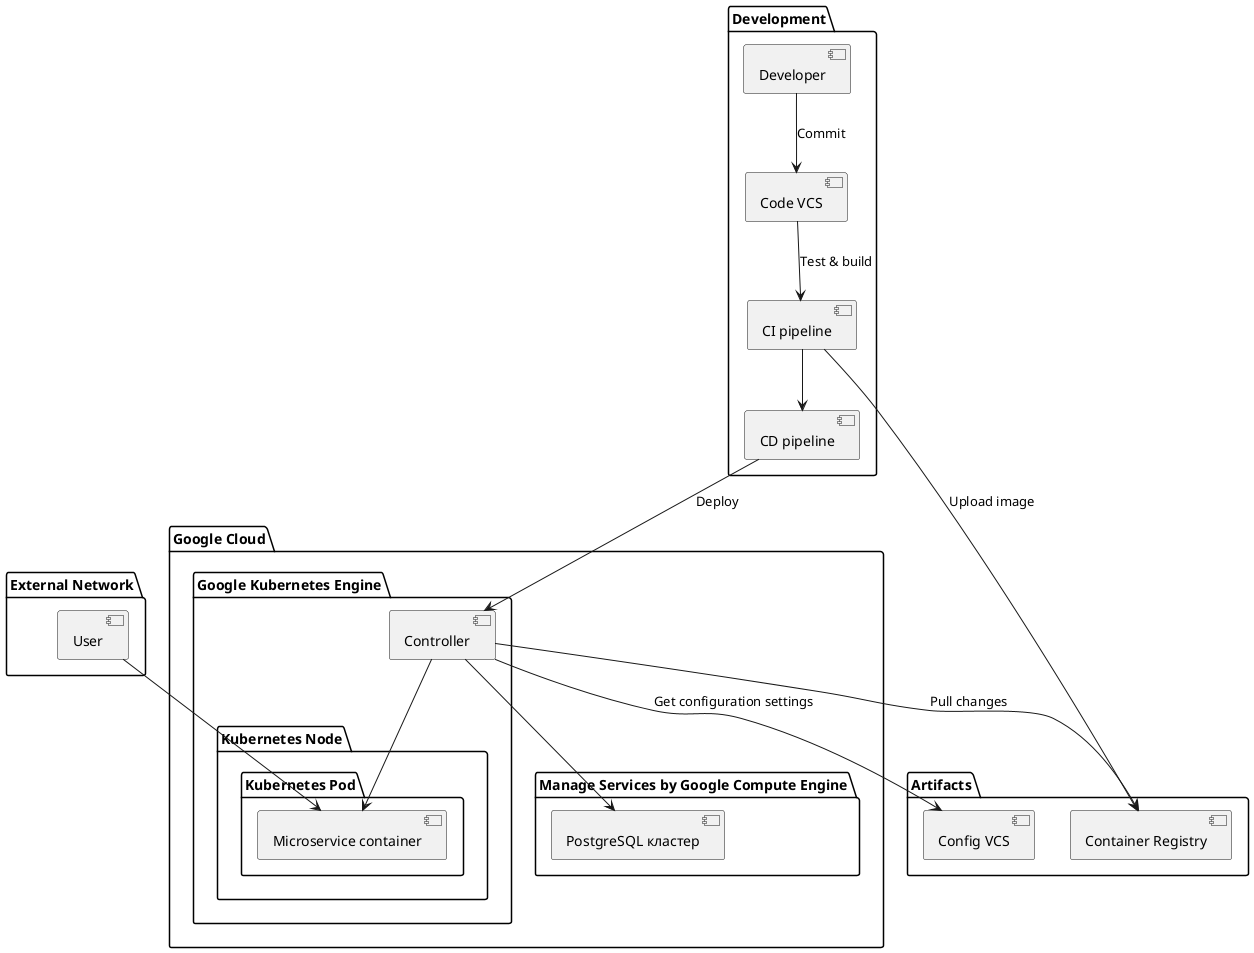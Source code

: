 @startuml Energy Consumption Accounting System Web App. maintenance

'left to right direction	
top to bottom direction

' skin
skinparam rectangle<<boundary>> {
    Shadowing false
    StereotypeFontSize 0
    FontColor #444444
    BorderColor #444444
    BorderStvle dashed
    BackgroundColor #FFFFFF
    allign right
}

package "Development" {
    [Developer]
    [Code VCS]
    [CI pipeline]
    [CD pipeline]
}

[Developer] --> [Code VCS]: "Commit" 
[Code VCS] --> [CI pipeline]: "Test & build"
[CI pipeline] --> [CD pipeline]

package "Google Cloud" {
    package "Google Kubernetes Engine" {  
        [Controller]
        package "Kubernetes Node" {  
            package "Kubernetes Pod" {  
                [Microservice container]
            }
        }
    }
    [Controller] --> [Microservice container]
    [CD pipeline] --> [Controller]: "Deploy" 

    package "Manage Services by Google Compute Engine" {
        [PostgreSQL кластер]
    }
    [Controller] --> [PostgreSQL кластер]
}

package "External Network" {
   [User]
}
[User] --> [Microservice container]

package "Artifacts" {
    [Container Registry]
    [Config VCS]
}

[CI pipeline] --> [Container Registry]: "Upload image"
[Controller] --> [Container Registry]: "Pull changes"
[Controller] --> [Config VCS]: "Get configuration settings"

@enduml